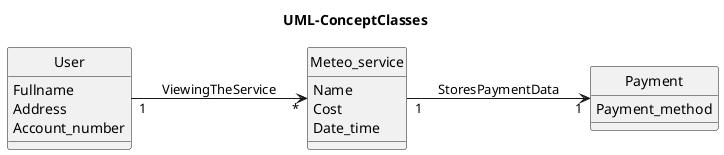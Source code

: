@startuml
hide circle
title UML-ConceptClasses
left to right direction

Class User{
    Fullname
    Address
    Account_number
}

Class Meteo_service{
    Name
    Cost
    Date_time
}

Class Payment{
    Payment_method
}


User"1" --> "*"Meteo_service: ViewingTheService

Meteo_service"1" --> "1"Payment: StoresPaymentData

@enduml
